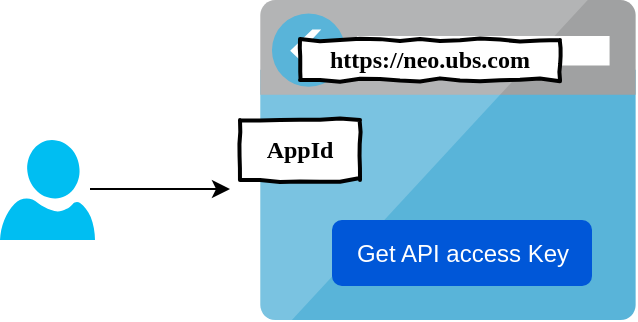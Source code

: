 <mxfile version="11.0.5" type="github"><diagram id="1tf5GrZaGGnjC12K9Ogs" name="Page-1"><mxGraphModel dx="1422" dy="796" grid="1" gridSize="10" guides="1" tooltips="1" connect="1" arrows="1" fold="1" page="1" pageScale="1" pageWidth="850" pageHeight="1100" math="0" shadow="0"><root><mxCell id="0"/><mxCell id="1" parent="0"/><mxCell id="F-cl9jQMoH2e8DRPC51k-1" value="" style="verticalLabelPosition=bottom;html=1;verticalAlign=top;align=center;strokeColor=none;fillColor=#00BEF2;shape=mxgraph.azure.user;" vertex="1" parent="1"><mxGeometry x="20" y="350" width="47.5" height="50" as="geometry"/></mxCell><mxCell id="F-cl9jQMoH2e8DRPC51k-2" value="" style="aspect=fixed;html=1;perimeter=none;align=center;shadow=0;dashed=0;image;fontSize=12;image=img/lib/mscae/Browser.svg;" vertex="1" parent="1"><mxGeometry x="150" y="280" width="188" height="160" as="geometry"/></mxCell><mxCell id="F-cl9jQMoH2e8DRPC51k-4" value="AppId" style="html=1;whiteSpace=wrap;comic=1;strokeWidth=2;fontFamily=Comic Sans MS;fontStyle=1;" vertex="1" parent="1"><mxGeometry x="140" y="340" width="60" height="30" as="geometry"/></mxCell><mxCell id="F-cl9jQMoH2e8DRPC51k-5" value="https://neo.ubs.com" style="html=1;whiteSpace=wrap;comic=1;strokeWidth=2;fontFamily=Comic Sans MS;fontStyle=1;" vertex="1" parent="1"><mxGeometry x="170" y="300" width="130" height="20" as="geometry"/></mxCell><mxCell id="F-cl9jQMoH2e8DRPC51k-8" value="Get API access Key" style="rounded=1;fillColor=#0057D8;align=center;strokeColor=none;html=1;fontColor=#ffffff;fontSize=12" vertex="1" parent="1"><mxGeometry x="186" y="390" width="130" height="33" as="geometry"/></mxCell><mxCell id="F-cl9jQMoH2e8DRPC51k-10" value="" style="endArrow=classic;html=1;" edge="1" parent="1"><mxGeometry width="50" height="50" relative="1" as="geometry"><mxPoint x="65" y="374.5" as="sourcePoint"/><mxPoint x="135" y="374.5" as="targetPoint"/></mxGeometry></mxCell></root></mxGraphModel></diagram></mxfile>